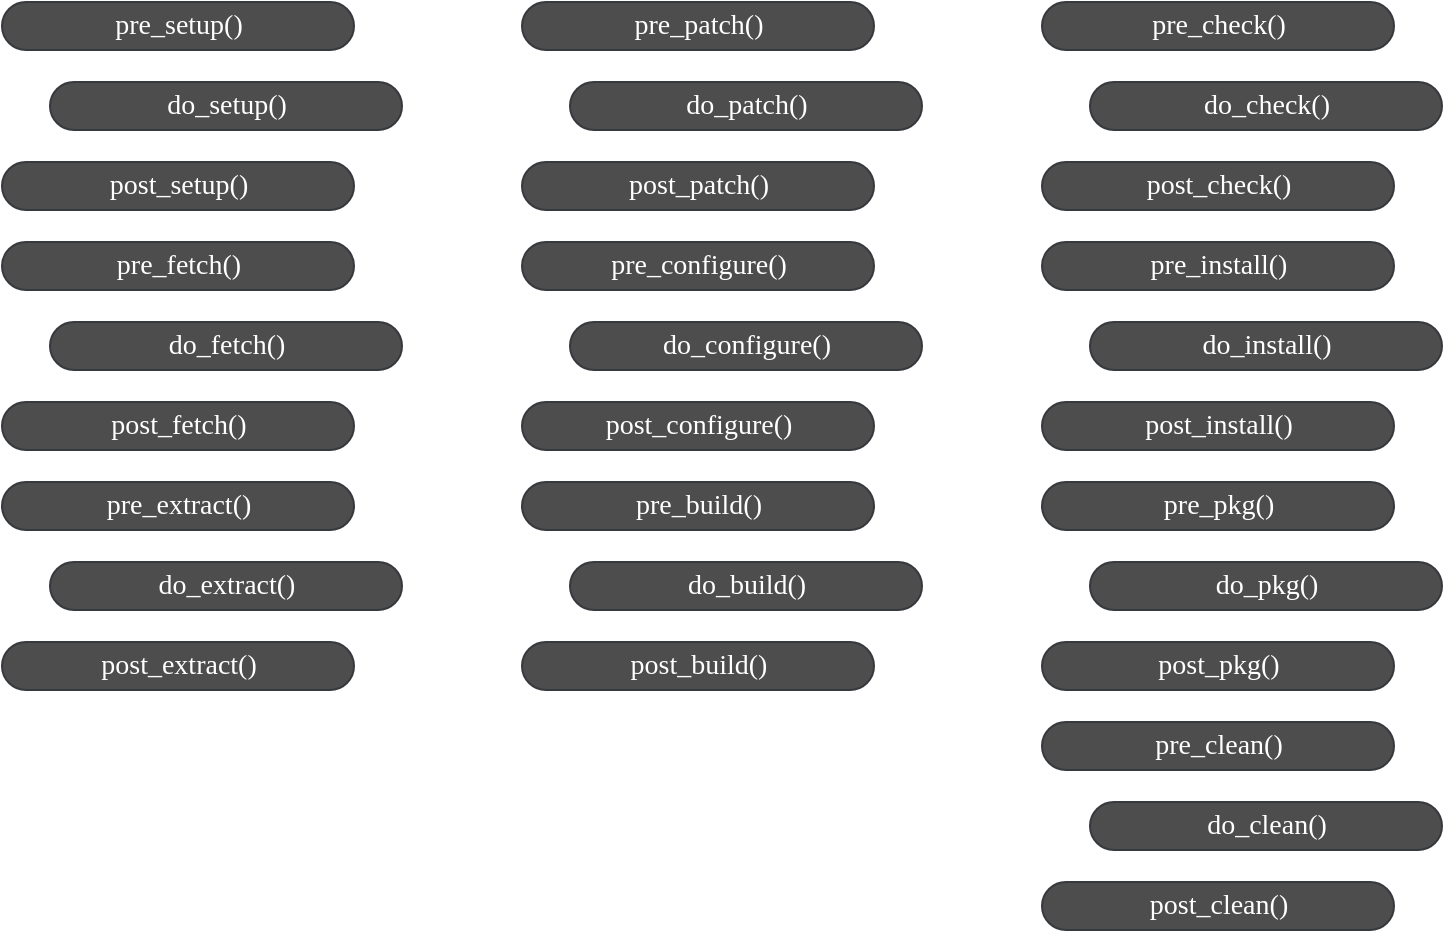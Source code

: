 <mxfile version="23.1.6" type="device" pages="3">
  <diagram name="Base template" id="Qo4YNWtNfcP1KgLee5IS">
    <mxGraphModel dx="880" dy="470" grid="1" gridSize="8" guides="1" tooltips="1" connect="1" arrows="1" fold="1" page="1" pageScale="1" pageWidth="850" pageHeight="1100" math="0" shadow="0">
      <root>
        <mxCell id="0" />
        <mxCell id="1" parent="0" />
        <mxCell id="q9fwZk9Q-eU84z06YH3e-54" value="" style="group" vertex="1" connectable="0" parent="1">
          <mxGeometry x="80" y="128" width="200" height="344" as="geometry" />
        </mxCell>
        <mxCell id="q9fwZk9Q-eU84z06YH3e-45" value="" style="group" vertex="1" connectable="0" parent="q9fwZk9Q-eU84z06YH3e-54">
          <mxGeometry width="200" height="104" as="geometry" />
        </mxCell>
        <mxCell id="q9fwZk9Q-eU84z06YH3e-1" value="pre_setup()" style="rounded=1;arcSize=50;fillColor=#4D4D4D;strokeColor=#36393d;fillStyle=solid;fontFamily=Source Code Pro;labelBackgroundColor=none;labelBorderColor=none;fontColor=#FFFFFF;html=1;fontSize=14;" vertex="1" parent="q9fwZk9Q-eU84z06YH3e-45">
          <mxGeometry width="176" height="24" as="geometry" />
        </mxCell>
        <mxCell id="q9fwZk9Q-eU84z06YH3e-14" value="do_setup()" style="rounded=1;arcSize=50;fillColor=#4D4D4D;strokeColor=#36393d;fillStyle=solid;fontFamily=Source Code Pro;labelBackgroundColor=none;labelBorderColor=none;fontColor=#FFFFFF;html=1;fontSize=14;" vertex="1" parent="q9fwZk9Q-eU84z06YH3e-45">
          <mxGeometry x="24" y="40" width="176" height="24" as="geometry" />
        </mxCell>
        <mxCell id="q9fwZk9Q-eU84z06YH3e-15" value="post_setup()" style="rounded=1;arcSize=50;fillColor=#4D4D4D;strokeColor=#36393d;fillStyle=solid;fontFamily=Source Code Pro;labelBackgroundColor=none;labelBorderColor=none;fontColor=#FFFFFF;html=1;fontSize=14;" vertex="1" parent="q9fwZk9Q-eU84z06YH3e-45">
          <mxGeometry y="80" width="176" height="24" as="geometry" />
        </mxCell>
        <mxCell id="q9fwZk9Q-eU84z06YH3e-46" value="" style="group" vertex="1" connectable="0" parent="q9fwZk9Q-eU84z06YH3e-54">
          <mxGeometry y="120" width="200" height="104" as="geometry" />
        </mxCell>
        <mxCell id="q9fwZk9Q-eU84z06YH3e-47" value="pre_fetch()" style="rounded=1;arcSize=50;fillColor=#4D4D4D;strokeColor=#36393d;fillStyle=solid;fontFamily=Source Code Pro;labelBackgroundColor=none;labelBorderColor=none;fontColor=#FFFFFF;html=1;fontSize=14;" vertex="1" parent="q9fwZk9Q-eU84z06YH3e-46">
          <mxGeometry width="176" height="24" as="geometry" />
        </mxCell>
        <mxCell id="q9fwZk9Q-eU84z06YH3e-48" value="do_fetch()" style="rounded=1;arcSize=50;fillColor=#4D4D4D;strokeColor=#36393d;fillStyle=solid;fontFamily=Source Code Pro;labelBackgroundColor=none;labelBorderColor=none;fontColor=#FFFFFF;html=1;fontSize=14;" vertex="1" parent="q9fwZk9Q-eU84z06YH3e-46">
          <mxGeometry x="24" y="40" width="176" height="24" as="geometry" />
        </mxCell>
        <mxCell id="q9fwZk9Q-eU84z06YH3e-49" value="post_fetch()" style="rounded=1;arcSize=50;fillColor=#4D4D4D;strokeColor=#36393d;fillStyle=solid;fontFamily=Source Code Pro;labelBackgroundColor=none;labelBorderColor=none;fontColor=#FFFFFF;html=1;fontSize=14;" vertex="1" parent="q9fwZk9Q-eU84z06YH3e-46">
          <mxGeometry y="80" width="176" height="24" as="geometry" />
        </mxCell>
        <mxCell id="q9fwZk9Q-eU84z06YH3e-50" value="" style="group" vertex="1" connectable="0" parent="q9fwZk9Q-eU84z06YH3e-54">
          <mxGeometry y="240" width="200" height="104" as="geometry" />
        </mxCell>
        <mxCell id="q9fwZk9Q-eU84z06YH3e-51" value="pre_extract()" style="rounded=1;arcSize=50;fillColor=#4D4D4D;strokeColor=#36393d;fillStyle=solid;fontFamily=Source Code Pro;labelBackgroundColor=none;labelBorderColor=none;fontColor=#FFFFFF;html=1;fontSize=14;" vertex="1" parent="q9fwZk9Q-eU84z06YH3e-50">
          <mxGeometry width="176" height="24" as="geometry" />
        </mxCell>
        <mxCell id="q9fwZk9Q-eU84z06YH3e-52" value="do_extract()" style="rounded=1;arcSize=50;fillColor=#4D4D4D;strokeColor=#36393d;fillStyle=solid;fontFamily=Source Code Pro;labelBackgroundColor=none;labelBorderColor=none;fontColor=#FFFFFF;html=1;fontSize=14;" vertex="1" parent="q9fwZk9Q-eU84z06YH3e-50">
          <mxGeometry x="24" y="40" width="176" height="24" as="geometry" />
        </mxCell>
        <mxCell id="q9fwZk9Q-eU84z06YH3e-53" value="post_extract()" style="rounded=1;arcSize=50;fillColor=#4D4D4D;strokeColor=#36393d;fillStyle=solid;fontFamily=Source Code Pro;labelBackgroundColor=none;labelBorderColor=none;fontColor=#FFFFFF;html=1;fontSize=14;" vertex="1" parent="q9fwZk9Q-eU84z06YH3e-50">
          <mxGeometry y="80" width="176" height="24" as="geometry" />
        </mxCell>
        <mxCell id="q9fwZk9Q-eU84z06YH3e-55" value="" style="group" vertex="1" connectable="0" parent="1">
          <mxGeometry x="340" y="128" width="200" height="344" as="geometry" />
        </mxCell>
        <mxCell id="q9fwZk9Q-eU84z06YH3e-56" value="" style="group" vertex="1" connectable="0" parent="q9fwZk9Q-eU84z06YH3e-55">
          <mxGeometry width="200" height="104" as="geometry" />
        </mxCell>
        <mxCell id="q9fwZk9Q-eU84z06YH3e-57" value="pre_patch()" style="rounded=1;arcSize=50;fillColor=#4D4D4D;strokeColor=#36393d;fillStyle=solid;fontFamily=Source Code Pro;labelBackgroundColor=none;labelBorderColor=none;fontColor=#FFFFFF;html=1;fontSize=14;" vertex="1" parent="q9fwZk9Q-eU84z06YH3e-56">
          <mxGeometry width="176" height="24" as="geometry" />
        </mxCell>
        <mxCell id="q9fwZk9Q-eU84z06YH3e-58" value="do_patch()" style="rounded=1;arcSize=50;fillColor=#4D4D4D;strokeColor=#36393d;fillStyle=solid;fontFamily=Source Code Pro;labelBackgroundColor=none;labelBorderColor=none;fontColor=#FFFFFF;html=1;fontSize=14;" vertex="1" parent="q9fwZk9Q-eU84z06YH3e-56">
          <mxGeometry x="24" y="40" width="176" height="24" as="geometry" />
        </mxCell>
        <mxCell id="q9fwZk9Q-eU84z06YH3e-59" value="post_patch()" style="rounded=1;arcSize=50;fillColor=#4D4D4D;strokeColor=#36393d;fillStyle=solid;fontFamily=Source Code Pro;labelBackgroundColor=none;labelBorderColor=none;fontColor=#FFFFFF;html=1;fontSize=14;" vertex="1" parent="q9fwZk9Q-eU84z06YH3e-56">
          <mxGeometry y="80" width="176" height="24" as="geometry" />
        </mxCell>
        <mxCell id="q9fwZk9Q-eU84z06YH3e-60" value="" style="group" vertex="1" connectable="0" parent="q9fwZk9Q-eU84z06YH3e-55">
          <mxGeometry y="120" width="200" height="104" as="geometry" />
        </mxCell>
        <mxCell id="q9fwZk9Q-eU84z06YH3e-61" value="pre_configure()" style="rounded=1;arcSize=50;fillColor=#4D4D4D;strokeColor=#36393d;fillStyle=solid;fontFamily=Source Code Pro;labelBackgroundColor=none;labelBorderColor=none;fontColor=#FFFFFF;html=1;fontSize=14;" vertex="1" parent="q9fwZk9Q-eU84z06YH3e-60">
          <mxGeometry width="176" height="24" as="geometry" />
        </mxCell>
        <mxCell id="q9fwZk9Q-eU84z06YH3e-62" value="do_configure()" style="rounded=1;arcSize=50;fillColor=#4D4D4D;strokeColor=#36393d;fillStyle=solid;fontFamily=Source Code Pro;labelBackgroundColor=none;labelBorderColor=none;fontColor=#FFFFFF;html=1;fontSize=14;" vertex="1" parent="q9fwZk9Q-eU84z06YH3e-60">
          <mxGeometry x="24" y="40" width="176" height="24" as="geometry" />
        </mxCell>
        <mxCell id="q9fwZk9Q-eU84z06YH3e-63" value="post_configure()" style="rounded=1;arcSize=50;fillColor=#4D4D4D;strokeColor=#36393d;fillStyle=solid;fontFamily=Source Code Pro;labelBackgroundColor=none;labelBorderColor=none;fontColor=#FFFFFF;html=1;fontSize=14;" vertex="1" parent="q9fwZk9Q-eU84z06YH3e-60">
          <mxGeometry y="80" width="176" height="24" as="geometry" />
        </mxCell>
        <mxCell id="q9fwZk9Q-eU84z06YH3e-64" value="" style="group" vertex="1" connectable="0" parent="q9fwZk9Q-eU84z06YH3e-55">
          <mxGeometry y="240" width="200" height="104" as="geometry" />
        </mxCell>
        <mxCell id="q9fwZk9Q-eU84z06YH3e-65" value="pre_build()" style="rounded=1;arcSize=50;fillColor=#4D4D4D;strokeColor=#36393d;fillStyle=solid;fontFamily=Source Code Pro;labelBackgroundColor=none;labelBorderColor=none;fontColor=#FFFFFF;html=1;fontSize=14;" vertex="1" parent="q9fwZk9Q-eU84z06YH3e-64">
          <mxGeometry width="176" height="24" as="geometry" />
        </mxCell>
        <mxCell id="q9fwZk9Q-eU84z06YH3e-66" value="do_build()" style="rounded=1;arcSize=50;fillColor=#4D4D4D;strokeColor=#36393d;fillStyle=solid;fontFamily=Source Code Pro;labelBackgroundColor=none;labelBorderColor=none;fontColor=#FFFFFF;html=1;fontSize=14;" vertex="1" parent="q9fwZk9Q-eU84z06YH3e-64">
          <mxGeometry x="24" y="40" width="176" height="24" as="geometry" />
        </mxCell>
        <mxCell id="q9fwZk9Q-eU84z06YH3e-67" value="post_build()" style="rounded=1;arcSize=50;fillColor=#4D4D4D;strokeColor=#36393d;fillStyle=solid;fontFamily=Source Code Pro;labelBackgroundColor=none;labelBorderColor=none;fontColor=#FFFFFF;html=1;fontSize=14;" vertex="1" parent="q9fwZk9Q-eU84z06YH3e-64">
          <mxGeometry y="80" width="176" height="24" as="geometry" />
        </mxCell>
        <mxCell id="q9fwZk9Q-eU84z06YH3e-85" value="" style="group;glass=0;shadow=0;rounded=0;" vertex="1" connectable="0" parent="1">
          <mxGeometry x="600" y="128" width="200" height="464" as="geometry" />
        </mxCell>
        <mxCell id="q9fwZk9Q-eU84z06YH3e-81" value="" style="group" vertex="1" connectable="0" parent="q9fwZk9Q-eU84z06YH3e-85">
          <mxGeometry y="360" width="200" height="104" as="geometry" />
        </mxCell>
        <mxCell id="q9fwZk9Q-eU84z06YH3e-82" value="pre_clean()" style="rounded=1;arcSize=50;fillColor=#4D4D4D;strokeColor=#36393d;fillStyle=solid;fontFamily=Source Code Pro;labelBackgroundColor=none;labelBorderColor=none;fontColor=#FFFFFF;html=1;fontSize=14;" vertex="1" parent="q9fwZk9Q-eU84z06YH3e-81">
          <mxGeometry width="176" height="24" as="geometry" />
        </mxCell>
        <mxCell id="q9fwZk9Q-eU84z06YH3e-83" value="do_clean()" style="rounded=1;arcSize=50;fillColor=#4D4D4D;strokeColor=#36393d;fillStyle=solid;fontFamily=Source Code Pro;labelBackgroundColor=none;labelBorderColor=none;fontColor=#FFFFFF;html=1;fontSize=14;" vertex="1" parent="q9fwZk9Q-eU84z06YH3e-81">
          <mxGeometry x="24" y="40" width="176" height="24" as="geometry" />
        </mxCell>
        <mxCell id="q9fwZk9Q-eU84z06YH3e-84" value="post_clean()" style="rounded=1;arcSize=50;fillColor=#4D4D4D;strokeColor=#36393d;fillStyle=solid;fontFamily=Source Code Pro;labelBackgroundColor=none;labelBorderColor=none;fontColor=#FFFFFF;html=1;fontSize=14;" vertex="1" parent="q9fwZk9Q-eU84z06YH3e-81">
          <mxGeometry y="80" width="176" height="24" as="geometry" />
        </mxCell>
        <mxCell id="q9fwZk9Q-eU84z06YH3e-69" value="" style="group" vertex="1" connectable="0" parent="q9fwZk9Q-eU84z06YH3e-85">
          <mxGeometry width="200" height="104" as="geometry" />
        </mxCell>
        <mxCell id="q9fwZk9Q-eU84z06YH3e-70" value="pre_check()" style="rounded=1;arcSize=50;fillColor=#4D4D4D;strokeColor=#36393d;fillStyle=solid;fontFamily=Source Code Pro;labelBackgroundColor=none;labelBorderColor=none;fontColor=#FFFFFF;html=1;fontSize=14;glass=0;shadow=0;" vertex="1" parent="q9fwZk9Q-eU84z06YH3e-69">
          <mxGeometry width="176" height="24" as="geometry" />
        </mxCell>
        <mxCell id="q9fwZk9Q-eU84z06YH3e-71" value="do_check()" style="rounded=1;arcSize=50;fillColor=#4D4D4D;strokeColor=#36393d;fillStyle=solid;fontFamily=Source Code Pro;labelBackgroundColor=none;labelBorderColor=none;fontColor=#FFFFFF;html=1;fontSize=14;" vertex="1" parent="q9fwZk9Q-eU84z06YH3e-69">
          <mxGeometry x="24" y="40" width="176" height="24" as="geometry" />
        </mxCell>
        <mxCell id="q9fwZk9Q-eU84z06YH3e-72" value="post_check()" style="rounded=1;arcSize=50;fillColor=#4D4D4D;strokeColor=#36393d;fillStyle=solid;fontFamily=Source Code Pro;labelBackgroundColor=none;labelBorderColor=none;fontColor=#FFFFFF;html=1;fontSize=14;" vertex="1" parent="q9fwZk9Q-eU84z06YH3e-69">
          <mxGeometry y="80" width="176" height="24" as="geometry" />
        </mxCell>
        <mxCell id="q9fwZk9Q-eU84z06YH3e-73" value="" style="group" vertex="1" connectable="0" parent="q9fwZk9Q-eU84z06YH3e-85">
          <mxGeometry y="120" width="200" height="104" as="geometry" />
        </mxCell>
        <mxCell id="q9fwZk9Q-eU84z06YH3e-74" value="pre_install()" style="rounded=1;arcSize=50;fillColor=#4D4D4D;strokeColor=#36393d;fillStyle=solid;fontFamily=Source Code Pro;labelBackgroundColor=none;labelBorderColor=none;fontColor=#FFFFFF;html=1;fontSize=14;" vertex="1" parent="q9fwZk9Q-eU84z06YH3e-73">
          <mxGeometry width="176" height="24" as="geometry" />
        </mxCell>
        <mxCell id="q9fwZk9Q-eU84z06YH3e-75" value="do_install()" style="rounded=1;arcSize=50;fillColor=#4D4D4D;strokeColor=#36393d;fillStyle=solid;fontFamily=Source Code Pro;labelBackgroundColor=none;labelBorderColor=none;fontColor=#FFFFFF;html=1;fontSize=14;" vertex="1" parent="q9fwZk9Q-eU84z06YH3e-73">
          <mxGeometry x="24" y="40" width="176" height="24" as="geometry" />
        </mxCell>
        <mxCell id="q9fwZk9Q-eU84z06YH3e-76" value="post_install()" style="rounded=1;arcSize=50;fillColor=#4D4D4D;strokeColor=#36393d;fillStyle=solid;fontFamily=Source Code Pro;labelBackgroundColor=none;labelBorderColor=none;fontColor=#FFFFFF;html=1;fontSize=14;" vertex="1" parent="q9fwZk9Q-eU84z06YH3e-73">
          <mxGeometry y="80" width="176" height="24" as="geometry" />
        </mxCell>
        <mxCell id="q9fwZk9Q-eU84z06YH3e-77" value="" style="group" vertex="1" connectable="0" parent="q9fwZk9Q-eU84z06YH3e-85">
          <mxGeometry y="240" width="200" height="104" as="geometry" />
        </mxCell>
        <mxCell id="q9fwZk9Q-eU84z06YH3e-78" value="pre_pkg()" style="rounded=1;arcSize=50;fillColor=#4D4D4D;strokeColor=#36393d;fillStyle=solid;fontFamily=Source Code Pro;labelBackgroundColor=none;labelBorderColor=none;fontColor=#FFFFFF;html=1;fontSize=14;" vertex="1" parent="q9fwZk9Q-eU84z06YH3e-77">
          <mxGeometry width="176" height="24" as="geometry" />
        </mxCell>
        <mxCell id="q9fwZk9Q-eU84z06YH3e-79" value="do_pkg()" style="rounded=1;arcSize=50;fillColor=#4D4D4D;strokeColor=#36393d;fillStyle=solid;fontFamily=Source Code Pro;labelBackgroundColor=none;labelBorderColor=none;fontColor=#FFFFFF;html=1;fontSize=14;" vertex="1" parent="q9fwZk9Q-eU84z06YH3e-77">
          <mxGeometry x="24" y="40" width="176" height="24" as="geometry" />
        </mxCell>
        <mxCell id="q9fwZk9Q-eU84z06YH3e-80" value="post_pkg()" style="rounded=1;arcSize=50;fillColor=#4D4D4D;strokeColor=#36393d;fillStyle=solid;fontFamily=Source Code Pro;labelBackgroundColor=none;labelBorderColor=none;fontColor=#FFFFFF;html=1;fontSize=14;" vertex="1" parent="q9fwZk9Q-eU84z06YH3e-77">
          <mxGeometry y="80" width="176" height="24" as="geometry" />
        </mxCell>
      </root>
    </mxGraphModel>
  </diagram>
  <diagram name="Basic build phase outline" id="vFmS1i8YDWox_1J-Vibq">
    <mxGraphModel dx="880" dy="470" grid="1" gridSize="8" guides="1" tooltips="1" connect="1" arrows="1" fold="1" page="1" pageScale="1" pageWidth="850" pageHeight="1100" math="0" shadow="0">
      <root>
        <mxCell id="kFpQw-A_qMYXMrE2HkUb-0" />
        <mxCell id="kFpQw-A_qMYXMrE2HkUb-1" parent="kFpQw-A_qMYXMrE2HkUb-0" />
        <mxCell id="SD6Gusq6D9mHT7IAJ8YI-0" style="edgeStyle=orthogonalEdgeStyle;rounded=0;orthogonalLoop=1;jettySize=auto;html=1;strokeColor=#36393D;strokeWidth=2;endSize=4;" edge="1" parent="kFpQw-A_qMYXMrE2HkUb-1" source="kFpQw-A_qMYXMrE2HkUb-5" target="kFpQw-A_qMYXMrE2HkUb-9">
          <mxGeometry relative="1" as="geometry" />
        </mxCell>
        <mxCell id="kFpQw-A_qMYXMrE2HkUb-5" value="setup" style="rounded=1;arcSize=50;fillColor=#4D4D4D;strokeColor=#36393d;fillStyle=solid;fontFamily=Source Code Pro;labelBackgroundColor=none;labelBorderColor=none;fontColor=#FFFFFF;html=1;fontSize=14;container=0;fontStyle=2" vertex="1" parent="kFpQw-A_qMYXMrE2HkUb-1">
          <mxGeometry x="104" y="168" width="176" height="24" as="geometry" />
        </mxCell>
        <mxCell id="SD6Gusq6D9mHT7IAJ8YI-1" style="edgeStyle=orthogonalEdgeStyle;rounded=0;orthogonalLoop=1;jettySize=auto;html=1;exitX=0.5;exitY=1;exitDx=0;exitDy=0;entryX=0.5;entryY=0;entryDx=0;entryDy=0;strokeColor=#36393D;align=center;verticalAlign=middle;fontFamily=Helvetica;fontSize=11;fontColor=default;labelBackgroundColor=default;endArrow=classic;strokeWidth=2;endSize=4;" edge="1" parent="kFpQw-A_qMYXMrE2HkUb-1" source="kFpQw-A_qMYXMrE2HkUb-9" target="kFpQw-A_qMYXMrE2HkUb-13">
          <mxGeometry relative="1" as="geometry" />
        </mxCell>
        <mxCell id="kFpQw-A_qMYXMrE2HkUb-9" value="fetch" style="rounded=1;arcSize=50;fillColor=#4D4D4D;strokeColor=#36393d;fillStyle=solid;fontFamily=Source Code Pro;labelBackgroundColor=none;labelBorderColor=none;fontColor=#FFFFFF;html=1;fontSize=14;container=0;" vertex="1" parent="kFpQw-A_qMYXMrE2HkUb-1">
          <mxGeometry x="104" y="288" width="176" height="24" as="geometry" />
        </mxCell>
        <mxCell id="SD6Gusq6D9mHT7IAJ8YI-7" style="edgeStyle=orthogonalEdgeStyle;rounded=1;orthogonalLoop=1;jettySize=auto;html=1;exitX=0.5;exitY=1;exitDx=0;exitDy=0;entryX=0.5;entryY=0;entryDx=0;entryDy=0;strokeColor=#36393D;align=center;verticalAlign=middle;fontFamily=Helvetica;fontSize=11;fontColor=default;labelBackgroundColor=default;endArrow=classic;curved=0;strokeWidth=2;endSize=4;" edge="1" parent="kFpQw-A_qMYXMrE2HkUb-1" source="kFpQw-A_qMYXMrE2HkUb-13" target="kFpQw-A_qMYXMrE2HkUb-18">
          <mxGeometry relative="1" as="geometry">
            <Array as="points">
              <mxPoint x="192" y="448" />
              <mxPoint x="322" y="448" />
              <mxPoint x="322" y="152" />
              <mxPoint x="452" y="152" />
            </Array>
          </mxGeometry>
        </mxCell>
        <mxCell id="kFpQw-A_qMYXMrE2HkUb-13" value="extract" style="rounded=1;arcSize=50;fillColor=#4D4D4D;strokeColor=#36393d;fillStyle=solid;fontFamily=Source Code Pro;labelBackgroundColor=none;labelBorderColor=none;fontColor=#FFFFFF;html=1;fontSize=14;container=0;" vertex="1" parent="kFpQw-A_qMYXMrE2HkUb-1">
          <mxGeometry x="104" y="408" width="176" height="24" as="geometry" />
        </mxCell>
        <mxCell id="SD6Gusq6D9mHT7IAJ8YI-2" style="edgeStyle=orthogonalEdgeStyle;rounded=0;orthogonalLoop=1;jettySize=auto;html=1;exitX=0.5;exitY=1;exitDx=0;exitDy=0;entryX=0.5;entryY=0;entryDx=0;entryDy=0;strokeColor=#36393D;align=center;verticalAlign=middle;fontFamily=Helvetica;fontSize=11;fontColor=default;labelBackgroundColor=default;endArrow=classic;strokeWidth=2;endSize=4;" edge="1" parent="kFpQw-A_qMYXMrE2HkUb-1" source="kFpQw-A_qMYXMrE2HkUb-18" target="kFpQw-A_qMYXMrE2HkUb-22">
          <mxGeometry relative="1" as="geometry" />
        </mxCell>
        <mxCell id="kFpQw-A_qMYXMrE2HkUb-18" value="patch" style="rounded=1;arcSize=50;fillColor=#4D4D4D;strokeColor=#36393d;fillStyle=solid;fontFamily=Source Code Pro;labelBackgroundColor=none;labelBorderColor=none;fontColor=#FFFFFF;html=1;fontSize=14;container=0;fontStyle=2" vertex="1" parent="kFpQw-A_qMYXMrE2HkUb-1">
          <mxGeometry x="364" y="168" width="176" height="24" as="geometry" />
        </mxCell>
        <mxCell id="SD6Gusq6D9mHT7IAJ8YI-3" style="edgeStyle=orthogonalEdgeStyle;rounded=0;orthogonalLoop=1;jettySize=auto;html=1;exitX=0.5;exitY=1;exitDx=0;exitDy=0;strokeColor=#36393D;align=center;verticalAlign=middle;fontFamily=Helvetica;fontSize=11;fontColor=default;labelBackgroundColor=default;endArrow=classic;strokeWidth=2;endSize=4;" edge="1" parent="kFpQw-A_qMYXMrE2HkUb-1" source="kFpQw-A_qMYXMrE2HkUb-22" target="kFpQw-A_qMYXMrE2HkUb-26">
          <mxGeometry relative="1" as="geometry" />
        </mxCell>
        <mxCell id="kFpQw-A_qMYXMrE2HkUb-22" value="configure" style="rounded=1;arcSize=50;fillColor=#4D4D4D;strokeColor=#36393d;fillStyle=solid;fontFamily=Source Code Pro;labelBackgroundColor=none;labelBorderColor=none;fontColor=#FFFFFF;html=1;fontSize=14;container=0;" vertex="1" parent="kFpQw-A_qMYXMrE2HkUb-1">
          <mxGeometry x="364" y="288" width="176" height="24" as="geometry" />
        </mxCell>
        <mxCell id="SD6Gusq6D9mHT7IAJ8YI-8" style="edgeStyle=orthogonalEdgeStyle;rounded=1;orthogonalLoop=1;jettySize=auto;html=1;exitX=0.5;exitY=1;exitDx=0;exitDy=0;entryX=0.5;entryY=0;entryDx=0;entryDy=0;strokeColor=#36393D;align=center;verticalAlign=middle;fontFamily=Helvetica;fontSize=11;fontColor=default;labelBackgroundColor=default;endArrow=classic;curved=0;strokeWidth=2;endSize=4;" edge="1" parent="kFpQw-A_qMYXMrE2HkUb-1" source="kFpQw-A_qMYXMrE2HkUb-26" target="kFpQw-A_qMYXMrE2HkUb-35">
          <mxGeometry relative="1" as="geometry">
            <Array as="points">
              <mxPoint x="452" y="448" />
              <mxPoint x="582" y="448" />
              <mxPoint x="582" y="152" />
              <mxPoint x="712" y="152" />
            </Array>
          </mxGeometry>
        </mxCell>
        <mxCell id="kFpQw-A_qMYXMrE2HkUb-26" value="build" style="rounded=1;arcSize=50;fillColor=#4D4D4D;strokeColor=#36393d;fillStyle=solid;fontFamily=Source Code Pro;labelBackgroundColor=none;labelBorderColor=none;fontColor=#FFFFFF;html=1;fontSize=14;container=0;" vertex="1" parent="kFpQw-A_qMYXMrE2HkUb-1">
          <mxGeometry x="364" y="408" width="176" height="24" as="geometry" />
        </mxCell>
        <mxCell id="kFpQw-A_qMYXMrE2HkUb-31" value="clean" style="rounded=1;arcSize=50;fillColor=#4D4D4D;strokeColor=#36393d;fillStyle=solid;fontFamily=Source Code Pro;labelBackgroundColor=none;labelBorderColor=none;fontColor=#FFFFFF;html=1;fontSize=14;container=0;fontStyle=2" vertex="1" parent="kFpQw-A_qMYXMrE2HkUb-1">
          <mxGeometry x="624" y="528" width="176" height="24" as="geometry" />
        </mxCell>
        <mxCell id="SD6Gusq6D9mHT7IAJ8YI-4" style="edgeStyle=orthogonalEdgeStyle;rounded=0;orthogonalLoop=1;jettySize=auto;html=1;exitX=0.5;exitY=1;exitDx=0;exitDy=0;entryX=0.5;entryY=0;entryDx=0;entryDy=0;strokeColor=#36393D;align=center;verticalAlign=middle;fontFamily=Helvetica;fontSize=11;fontColor=default;labelBackgroundColor=default;endArrow=classic;strokeWidth=2;endSize=4;" edge="1" parent="kFpQw-A_qMYXMrE2HkUb-1" source="kFpQw-A_qMYXMrE2HkUb-35" target="kFpQw-A_qMYXMrE2HkUb-39">
          <mxGeometry relative="1" as="geometry" />
        </mxCell>
        <mxCell id="kFpQw-A_qMYXMrE2HkUb-35" value="check" style="rounded=1;arcSize=50;fillColor=#4D4D4D;strokeColor=#36393d;fillStyle=solid;fontFamily=Source Code Pro;labelBackgroundColor=none;labelBorderColor=none;fontColor=#FFFFFF;html=1;fontSize=14;container=0;" vertex="1" parent="kFpQw-A_qMYXMrE2HkUb-1">
          <mxGeometry x="624" y="168" width="176" height="24" as="geometry" />
        </mxCell>
        <mxCell id="SD6Gusq6D9mHT7IAJ8YI-5" style="edgeStyle=orthogonalEdgeStyle;rounded=0;orthogonalLoop=1;jettySize=auto;html=1;exitX=0.5;exitY=1;exitDx=0;exitDy=0;entryX=0.5;entryY=0;entryDx=0;entryDy=0;strokeColor=#36393D;align=center;verticalAlign=middle;fontFamily=Helvetica;fontSize=11;fontColor=default;labelBackgroundColor=default;endArrow=classic;strokeWidth=2;endSize=4;" edge="1" parent="kFpQw-A_qMYXMrE2HkUb-1" source="kFpQw-A_qMYXMrE2HkUb-39" target="kFpQw-A_qMYXMrE2HkUb-43">
          <mxGeometry relative="1" as="geometry" />
        </mxCell>
        <mxCell id="kFpQw-A_qMYXMrE2HkUb-39" value="install" style="rounded=1;arcSize=50;fillColor=#4D4D4D;strokeColor=#36393d;fillStyle=solid;fontFamily=Source Code Pro;labelBackgroundColor=none;labelBorderColor=none;fontColor=#FFFFFF;html=1;fontSize=14;container=0;" vertex="1" parent="kFpQw-A_qMYXMrE2HkUb-1">
          <mxGeometry x="624" y="288" width="176" height="24" as="geometry" />
        </mxCell>
        <mxCell id="SD6Gusq6D9mHT7IAJ8YI-6" style="edgeStyle=orthogonalEdgeStyle;rounded=0;orthogonalLoop=1;jettySize=auto;html=1;exitX=0.5;exitY=1;exitDx=0;exitDy=0;strokeColor=#36393D;align=center;verticalAlign=middle;fontFamily=Helvetica;fontSize=11;fontColor=default;labelBackgroundColor=default;endArrow=classic;strokeWidth=2;endSize=4;" edge="1" parent="kFpQw-A_qMYXMrE2HkUb-1" source="kFpQw-A_qMYXMrE2HkUb-43" target="kFpQw-A_qMYXMrE2HkUb-31">
          <mxGeometry relative="1" as="geometry" />
        </mxCell>
        <mxCell id="kFpQw-A_qMYXMrE2HkUb-43" value="pkg" style="rounded=1;arcSize=50;fillColor=#4D4D4D;strokeColor=#36393d;fillStyle=solid;fontFamily=Source Code Pro;labelBackgroundColor=none;labelBorderColor=none;fontColor=#FFFFFF;html=1;fontSize=14;container=0;fontStyle=2" vertex="1" parent="kFpQw-A_qMYXMrE2HkUb-1">
          <mxGeometry x="624" y="408" width="176" height="24" as="geometry" />
        </mxCell>
      </root>
    </mxGraphModel>
  </diagram>
  <diagram name="All overridable phases" id="Nx4L7FGJ313VAOD5lOeC">
    <mxGraphModel dx="1120" dy="470" grid="1" gridSize="8" guides="1" tooltips="1" connect="1" arrows="1" fold="1" page="1" pageScale="1" pageWidth="850" pageHeight="1100" math="0" shadow="0">
      <root>
        <mxCell id="J-DJAKfkipe2veX9CSEc-0" />
        <mxCell id="J-DJAKfkipe2veX9CSEc-1" parent="J-DJAKfkipe2veX9CSEc-0" />
        <mxCell id="52vn3jHzFmYFyWnHdmzb-8" style="edgeStyle=orthogonalEdgeStyle;rounded=1;jumpSize=6;orthogonalLoop=1;jettySize=auto;html=1;exitX=0.5;exitY=1;exitDx=0;exitDy=0;entryX=0.5;entryY=0;entryDx=0;entryDy=0;strokeColor=#36393D;strokeWidth=2;align=center;verticalAlign=middle;fontFamily=Helvetica;fontSize=11;fontColor=default;labelBackgroundColor=default;endArrow=classic;endSize=4;curved=0;" edge="1" parent="J-DJAKfkipe2veX9CSEc-1" source="J-DJAKfkipe2veX9CSEc-27" target="J-DJAKfkipe2veX9CSEc-34">
          <mxGeometry relative="1" as="geometry">
            <Array as="points">
              <mxPoint x="428" y="488" />
              <mxPoint x="558" y="488" />
              <mxPoint x="558" y="112" />
              <mxPoint x="688" y="112" />
            </Array>
          </mxGeometry>
        </mxCell>
        <mxCell id="zr5FfvxFWCFZOBII-Wph-3" style="edgeStyle=orthogonalEdgeStyle;rounded=1;jumpSize=6;orthogonalLoop=1;jettySize=auto;html=1;exitX=0.5;exitY=1;exitDx=0;exitDy=0;entryX=0.5;entryY=0;entryDx=0;entryDy=0;strokeColor=#36393D;strokeWidth=2;align=center;verticalAlign=middle;fontFamily=Helvetica;fontSize=11;fontColor=default;labelBackgroundColor=default;endArrow=classic;endSize=4;" edge="1" parent="J-DJAKfkipe2veX9CSEc-1" source="J-DJAKfkipe2veX9CSEc-14" target="J-DJAKfkipe2veX9CSEc-17">
          <mxGeometry relative="1" as="geometry">
            <Array as="points">
              <mxPoint x="168" y="488" />
              <mxPoint x="298" y="488" />
              <mxPoint x="298" y="112" />
              <mxPoint x="428" y="112" />
            </Array>
          </mxGeometry>
        </mxCell>
        <mxCell id="SdFhppqQnM_idIOyzOvG-0" value="" style="group;" vertex="1" connectable="0" parent="J-DJAKfkipe2veX9CSEc-1">
          <mxGeometry x="80" y="248" width="200" height="224" as="geometry" />
        </mxCell>
        <mxCell id="J-DJAKfkipe2veX9CSEc-8" value="pre_fetch()" style="rounded=1;arcSize=50;fillColor=#4D4D4D;strokeColor=#36393d;fillStyle=solid;fontFamily=Source Code Pro;labelBackgroundColor=none;labelBorderColor=none;fontColor=#FFFFFF;html=1;fontSize=14;container=0;" vertex="1" parent="SdFhppqQnM_idIOyzOvG-0">
          <mxGeometry width="176" height="24" as="geometry" />
        </mxCell>
        <mxCell id="J-DJAKfkipe2veX9CSEc-9" value="do_fetch()" style="rounded=1;arcSize=50;fillColor=#4D4D4D;strokeColor=#36393d;fillStyle=solid;fontFamily=Source Code Pro;labelBackgroundColor=none;labelBorderColor=none;fontColor=#FFFFFF;html=1;fontSize=14;container=0;" vertex="1" parent="SdFhppqQnM_idIOyzOvG-0">
          <mxGeometry x="24" y="40" width="176" height="24" as="geometry" />
        </mxCell>
        <mxCell id="Gq9OwwQfZJhTHJtuafed-0" style="rounded=0;orthogonalLoop=1;jettySize=auto;html=1;exitX=0.5;exitY=1;exitDx=0;exitDy=0;entryX=0.5;entryY=0;entryDx=0;entryDy=0;strokeColor=#36393D;align=center;verticalAlign=middle;fontFamily=Helvetica;fontSize=11;fontColor=default;labelBackgroundColor=default;endArrow=classic;strokeWidth=2;endSize=4;" edge="1" parent="SdFhppqQnM_idIOyzOvG-0" source="J-DJAKfkipe2veX9CSEc-8" target="J-DJAKfkipe2veX9CSEc-9">
          <mxGeometry relative="1" as="geometry" />
        </mxCell>
        <mxCell id="J-DJAKfkipe2veX9CSEc-10" value="post_fetch()" style="rounded=1;arcSize=50;fillColor=#4D4D4D;strokeColor=#36393d;fillStyle=solid;fontFamily=Source Code Pro;labelBackgroundColor=none;labelBorderColor=none;fontColor=#FFFFFF;html=1;fontSize=14;container=0;" vertex="1" parent="SdFhppqQnM_idIOyzOvG-0">
          <mxGeometry y="80" width="176" height="24" as="geometry" />
        </mxCell>
        <mxCell id="Gq9OwwQfZJhTHJtuafed-1" style="edgeStyle=none;rounded=0;orthogonalLoop=1;jettySize=auto;html=1;exitX=0.5;exitY=1;exitDx=0;exitDy=0;entryX=0.5;entryY=0;entryDx=0;entryDy=0;strokeColor=#36393D;align=center;verticalAlign=middle;fontFamily=Helvetica;fontSize=11;fontColor=default;labelBackgroundColor=default;endArrow=classic;strokeWidth=2;jumpSize=6;endSize=4;" edge="1" parent="SdFhppqQnM_idIOyzOvG-0" source="J-DJAKfkipe2veX9CSEc-9" target="J-DJAKfkipe2veX9CSEc-10">
          <mxGeometry relative="1" as="geometry" />
        </mxCell>
        <mxCell id="J-DJAKfkipe2veX9CSEc-12" value="pre_extract()" style="rounded=1;arcSize=50;fillColor=#4D4D4D;strokeColor=#36393d;fillStyle=solid;fontFamily=Source Code Pro;labelBackgroundColor=none;labelBorderColor=none;fontColor=#FFFFFF;html=1;fontSize=14;container=0;" vertex="1" parent="SdFhppqQnM_idIOyzOvG-0">
          <mxGeometry y="120" width="176" height="24" as="geometry" />
        </mxCell>
        <mxCell id="zr5FfvxFWCFZOBII-Wph-0" style="edgeStyle=none;rounded=0;jumpSize=6;orthogonalLoop=1;jettySize=auto;html=1;exitX=0.5;exitY=1;exitDx=0;exitDy=0;entryX=0.5;entryY=0;entryDx=0;entryDy=0;strokeColor=#36393D;strokeWidth=2;align=center;verticalAlign=middle;fontFamily=Helvetica;fontSize=11;fontColor=default;labelBackgroundColor=default;endArrow=classic;endSize=4;" edge="1" parent="SdFhppqQnM_idIOyzOvG-0" source="J-DJAKfkipe2veX9CSEc-10" target="J-DJAKfkipe2veX9CSEc-12">
          <mxGeometry relative="1" as="geometry" />
        </mxCell>
        <mxCell id="J-DJAKfkipe2veX9CSEc-13" value="do_extract()" style="rounded=1;arcSize=50;fillColor=#4D4D4D;strokeColor=#36393d;fillStyle=solid;fontFamily=Source Code Pro;labelBackgroundColor=none;labelBorderColor=none;fontColor=#FFFFFF;html=1;fontSize=14;container=0;" vertex="1" parent="SdFhppqQnM_idIOyzOvG-0">
          <mxGeometry x="24" y="160" width="176" height="24" as="geometry" />
        </mxCell>
        <mxCell id="zr5FfvxFWCFZOBII-Wph-1" style="edgeStyle=none;rounded=0;jumpSize=6;orthogonalLoop=1;jettySize=auto;html=1;exitX=0.5;exitY=1;exitDx=0;exitDy=0;strokeColor=#36393D;strokeWidth=2;align=center;verticalAlign=middle;fontFamily=Helvetica;fontSize=11;fontColor=default;labelBackgroundColor=default;endArrow=classic;endSize=4;entryX=0.5;entryY=0;entryDx=0;entryDy=0;" edge="1" parent="SdFhppqQnM_idIOyzOvG-0" source="J-DJAKfkipe2veX9CSEc-12" target="J-DJAKfkipe2veX9CSEc-13">
          <mxGeometry relative="1" as="geometry" />
        </mxCell>
        <mxCell id="J-DJAKfkipe2veX9CSEc-14" value="post_extract()" style="rounded=1;arcSize=50;fillColor=#4D4D4D;strokeColor=#36393d;fillStyle=solid;fontFamily=Source Code Pro;labelBackgroundColor=none;labelBorderColor=none;fontColor=#FFFFFF;html=1;fontSize=14;container=0;" vertex="1" parent="SdFhppqQnM_idIOyzOvG-0">
          <mxGeometry y="200" width="176" height="24" as="geometry" />
        </mxCell>
        <mxCell id="zr5FfvxFWCFZOBII-Wph-2" style="edgeStyle=none;rounded=0;jumpSize=6;orthogonalLoop=1;jettySize=auto;html=1;exitX=0.5;exitY=1;exitDx=0;exitDy=0;entryX=0.5;entryY=0;entryDx=0;entryDy=0;strokeColor=#36393D;strokeWidth=2;align=center;verticalAlign=middle;fontFamily=Helvetica;fontSize=11;fontColor=default;labelBackgroundColor=default;endArrow=classic;endSize=4;" edge="1" parent="SdFhppqQnM_idIOyzOvG-0" source="J-DJAKfkipe2veX9CSEc-13" target="J-DJAKfkipe2veX9CSEc-14">
          <mxGeometry relative="1" as="geometry" />
        </mxCell>
        <mxCell id="SdFhppqQnM_idIOyzOvG-1" value="" style="group;" vertex="1" connectable="0" parent="J-DJAKfkipe2veX9CSEc-1">
          <mxGeometry x="340" y="128" width="200" height="344" as="geometry" />
        </mxCell>
        <mxCell id="J-DJAKfkipe2veX9CSEc-17" value="pre_patch()" style="rounded=1;arcSize=50;fillColor=#4D4D4D;strokeColor=#36393d;fillStyle=solid;fontFamily=Source Code Pro;labelBackgroundColor=none;labelBorderColor=none;fontColor=#FFFFFF;html=1;fontSize=14;container=0;" vertex="1" parent="SdFhppqQnM_idIOyzOvG-1">
          <mxGeometry width="176" height="24" as="geometry" />
        </mxCell>
        <mxCell id="J-DJAKfkipe2veX9CSEc-18" value="do_patch()" style="rounded=1;arcSize=50;fillColor=#4D4D4D;strokeColor=#36393d;fillStyle=solid;fontFamily=Source Code Pro;labelBackgroundColor=none;labelBorderColor=none;fontColor=#FFFFFF;html=1;fontSize=14;container=0;" vertex="1" parent="SdFhppqQnM_idIOyzOvG-1">
          <mxGeometry x="24" y="40" width="176" height="24" as="geometry" />
        </mxCell>
        <mxCell id="J-DJAKfkipe2veX9CSEc-19" value="post_patch()" style="rounded=1;arcSize=50;fillColor=#4D4D4D;strokeColor=#36393d;fillStyle=solid;fontFamily=Source Code Pro;labelBackgroundColor=none;labelBorderColor=none;fontColor=#FFFFFF;html=1;fontSize=14;container=0;" vertex="1" parent="SdFhppqQnM_idIOyzOvG-1">
          <mxGeometry y="80" width="176" height="24" as="geometry" />
        </mxCell>
        <mxCell id="52vn3jHzFmYFyWnHdmzb-1" style="edgeStyle=none;rounded=0;jumpSize=6;orthogonalLoop=1;jettySize=auto;html=1;exitX=0.5;exitY=1;exitDx=0;exitDy=0;entryX=0.5;entryY=0;entryDx=0;entryDy=0;strokeColor=#36393D;strokeWidth=2;align=center;verticalAlign=middle;fontFamily=Helvetica;fontSize=11;fontColor=default;labelBackgroundColor=default;endArrow=classic;endSize=4;" edge="1" parent="SdFhppqQnM_idIOyzOvG-1" source="J-DJAKfkipe2veX9CSEc-18" target="J-DJAKfkipe2veX9CSEc-19">
          <mxGeometry relative="1" as="geometry" />
        </mxCell>
        <mxCell id="J-DJAKfkipe2veX9CSEc-21" value="pre_configure()" style="rounded=1;arcSize=50;fillColor=#4D4D4D;strokeColor=#36393d;fillStyle=solid;fontFamily=Source Code Pro;labelBackgroundColor=none;labelBorderColor=none;fontColor=#FFFFFF;html=1;fontSize=14;container=0;" vertex="1" parent="SdFhppqQnM_idIOyzOvG-1">
          <mxGeometry y="120" width="176" height="24" as="geometry" />
        </mxCell>
        <mxCell id="J-DJAKfkipe2veX9CSEc-22" value="do_configure()" style="rounded=1;arcSize=50;fillColor=#4D4D4D;strokeColor=#36393d;fillStyle=solid;fontFamily=Source Code Pro;labelBackgroundColor=none;labelBorderColor=none;fontColor=#FFFFFF;html=1;fontSize=14;container=0;" vertex="1" parent="SdFhppqQnM_idIOyzOvG-1">
          <mxGeometry x="24" y="160" width="176" height="24" as="geometry" />
        </mxCell>
        <mxCell id="52vn3jHzFmYFyWnHdmzb-2" style="edgeStyle=none;rounded=0;jumpSize=6;orthogonalLoop=1;jettySize=auto;html=1;exitX=0.5;exitY=1;exitDx=0;exitDy=0;strokeColor=#36393D;strokeWidth=2;align=center;verticalAlign=middle;fontFamily=Helvetica;fontSize=11;fontColor=default;labelBackgroundColor=default;endArrow=classic;endSize=4;entryX=0.5;entryY=0;entryDx=0;entryDy=0;" edge="1" parent="SdFhppqQnM_idIOyzOvG-1" source="J-DJAKfkipe2veX9CSEc-19" target="J-DJAKfkipe2veX9CSEc-21">
          <mxGeometry relative="1" as="geometry" />
        </mxCell>
        <mxCell id="J-DJAKfkipe2veX9CSEc-23" value="post_configure()" style="rounded=1;arcSize=50;fillColor=#4D4D4D;strokeColor=#36393d;fillStyle=solid;fontFamily=Source Code Pro;labelBackgroundColor=none;labelBorderColor=none;fontColor=#FFFFFF;html=1;fontSize=14;container=0;" vertex="1" parent="SdFhppqQnM_idIOyzOvG-1">
          <mxGeometry y="200" width="176" height="24" as="geometry" />
        </mxCell>
        <mxCell id="J-DJAKfkipe2veX9CSEc-25" value="pre_build()" style="rounded=1;arcSize=50;fillColor=#4D4D4D;strokeColor=#36393d;fillStyle=solid;fontFamily=Source Code Pro;labelBackgroundColor=none;labelBorderColor=none;fontColor=#FFFFFF;html=1;fontSize=14;container=0;" vertex="1" parent="SdFhppqQnM_idIOyzOvG-1">
          <mxGeometry y="240" width="176" height="24" as="geometry" />
        </mxCell>
        <mxCell id="52vn3jHzFmYFyWnHdmzb-4" style="edgeStyle=none;rounded=0;jumpSize=6;orthogonalLoop=1;jettySize=auto;html=1;exitX=0.5;exitY=1;exitDx=0;exitDy=0;entryX=0.5;entryY=0;entryDx=0;entryDy=0;strokeColor=#36393D;strokeWidth=2;align=center;verticalAlign=middle;fontFamily=Helvetica;fontSize=11;fontColor=default;labelBackgroundColor=default;endArrow=classic;endSize=4;" edge="1" parent="SdFhppqQnM_idIOyzOvG-1" source="J-DJAKfkipe2veX9CSEc-22" target="J-DJAKfkipe2veX9CSEc-23">
          <mxGeometry relative="1" as="geometry" />
        </mxCell>
        <mxCell id="J-DJAKfkipe2veX9CSEc-26" value="do_build()" style="rounded=1;arcSize=50;fillColor=#4D4D4D;strokeColor=#36393d;fillStyle=solid;fontFamily=Source Code Pro;labelBackgroundColor=none;labelBorderColor=none;fontColor=#FFFFFF;html=1;fontSize=14;container=0;" vertex="1" parent="SdFhppqQnM_idIOyzOvG-1">
          <mxGeometry x="24" y="280" width="176" height="24" as="geometry" />
        </mxCell>
        <mxCell id="52vn3jHzFmYFyWnHdmzb-5" style="edgeStyle=none;rounded=0;jumpSize=6;orthogonalLoop=1;jettySize=auto;html=1;exitX=0.5;exitY=1;exitDx=0;exitDy=0;entryX=0.5;entryY=0;entryDx=0;entryDy=0;strokeColor=#36393D;strokeWidth=2;align=center;verticalAlign=middle;fontFamily=Helvetica;fontSize=11;fontColor=default;labelBackgroundColor=default;endArrow=classic;endSize=4;" edge="1" parent="SdFhppqQnM_idIOyzOvG-1" source="J-DJAKfkipe2veX9CSEc-23" target="J-DJAKfkipe2veX9CSEc-25">
          <mxGeometry relative="1" as="geometry" />
        </mxCell>
        <mxCell id="J-DJAKfkipe2veX9CSEc-27" value="post_build()" style="rounded=1;arcSize=50;fillColor=#4D4D4D;strokeColor=#36393d;fillStyle=solid;fontFamily=Source Code Pro;labelBackgroundColor=none;labelBorderColor=none;fontColor=#FFFFFF;html=1;fontSize=14;container=0;" vertex="1" parent="SdFhppqQnM_idIOyzOvG-1">
          <mxGeometry y="320" width="176" height="24" as="geometry" />
        </mxCell>
        <mxCell id="52vn3jHzFmYFyWnHdmzb-6" style="edgeStyle=none;rounded=0;jumpSize=6;orthogonalLoop=1;jettySize=auto;html=1;exitX=0.5;exitY=1;exitDx=0;exitDy=0;strokeColor=#36393D;strokeWidth=2;align=center;verticalAlign=middle;fontFamily=Helvetica;fontSize=11;fontColor=default;labelBackgroundColor=default;endArrow=classic;endSize=4;entryX=0.5;entryY=0;entryDx=0;entryDy=0;" edge="1" parent="SdFhppqQnM_idIOyzOvG-1" source="J-DJAKfkipe2veX9CSEc-25" target="J-DJAKfkipe2veX9CSEc-26">
          <mxGeometry relative="1" as="geometry" />
        </mxCell>
        <mxCell id="52vn3jHzFmYFyWnHdmzb-0" style="edgeStyle=none;rounded=0;jumpSize=6;orthogonalLoop=1;jettySize=auto;html=1;exitX=0.5;exitY=1;exitDx=0;exitDy=0;entryX=0.5;entryY=0;entryDx=0;entryDy=0;strokeColor=#36393D;strokeWidth=2;align=center;verticalAlign=middle;fontFamily=Helvetica;fontSize=11;fontColor=default;labelBackgroundColor=default;endArrow=classic;endSize=4;" edge="1" parent="SdFhppqQnM_idIOyzOvG-1" source="J-DJAKfkipe2veX9CSEc-17" target="J-DJAKfkipe2veX9CSEc-18">
          <mxGeometry relative="1" as="geometry" />
        </mxCell>
        <mxCell id="52vn3jHzFmYFyWnHdmzb-7" style="edgeStyle=none;rounded=0;jumpSize=6;orthogonalLoop=1;jettySize=auto;html=1;exitX=0.5;exitY=1;exitDx=0;exitDy=0;entryX=0.5;entryY=0;entryDx=0;entryDy=0;strokeColor=#36393D;strokeWidth=2;align=center;verticalAlign=middle;fontFamily=Helvetica;fontSize=11;fontColor=default;labelBackgroundColor=default;endArrow=classic;endSize=4;" edge="1" parent="SdFhppqQnM_idIOyzOvG-1" source="J-DJAKfkipe2veX9CSEc-26" target="J-DJAKfkipe2veX9CSEc-27">
          <mxGeometry relative="1" as="geometry" />
        </mxCell>
        <mxCell id="52vn3jHzFmYFyWnHdmzb-3" style="edgeStyle=none;rounded=0;jumpSize=6;orthogonalLoop=1;jettySize=auto;html=1;exitX=0.5;exitY=1;exitDx=0;exitDy=0;strokeColor=#36393D;strokeWidth=2;align=center;verticalAlign=middle;fontFamily=Helvetica;fontSize=11;fontColor=default;labelBackgroundColor=default;endArrow=classic;endSize=4;entryX=0.5;entryY=0;entryDx=0;entryDy=0;" edge="1" parent="SdFhppqQnM_idIOyzOvG-1" source="J-DJAKfkipe2veX9CSEc-21" target="J-DJAKfkipe2veX9CSEc-22">
          <mxGeometry relative="1" as="geometry">
            <mxPoint x="112" y="168" as="targetPoint" />
          </mxGeometry>
        </mxCell>
        <mxCell id="SdFhppqQnM_idIOyzOvG-2" value="" style="group;" vertex="1" connectable="0" parent="J-DJAKfkipe2veX9CSEc-1">
          <mxGeometry x="600" y="128" width="200" height="304" as="geometry" />
        </mxCell>
        <mxCell id="J-DJAKfkipe2veX9CSEc-31" value="do_clean()" style="rounded=1;arcSize=50;fillColor=#4D4D4D;strokeColor=#36393d;fillStyle=solid;fontFamily=Source Code Pro;labelBackgroundColor=none;labelBorderColor=none;fontColor=#FFFFFF;html=1;fontSize=14;container=0;" vertex="1" parent="SdFhppqQnM_idIOyzOvG-2">
          <mxGeometry x="24" y="280" width="176" height="24" as="geometry" />
        </mxCell>
        <mxCell id="J-DJAKfkipe2veX9CSEc-34" value="pre_check()" style="rounded=1;arcSize=50;fillColor=#4D4D4D;strokeColor=#36393d;fillStyle=solid;fontFamily=Source Code Pro;labelBackgroundColor=none;labelBorderColor=none;fontColor=#FFFFFF;html=1;fontSize=14;glass=0;shadow=0;container=0;" vertex="1" parent="SdFhppqQnM_idIOyzOvG-2">
          <mxGeometry width="176" height="24" as="geometry" />
        </mxCell>
        <mxCell id="J-DJAKfkipe2veX9CSEc-35" value="do_check()" style="rounded=1;arcSize=50;fillColor=#4D4D4D;strokeColor=#36393d;fillStyle=solid;fontFamily=Source Code Pro;labelBackgroundColor=none;labelBorderColor=none;fontColor=#FFFFFF;html=1;fontSize=14;container=0;" vertex="1" parent="SdFhppqQnM_idIOyzOvG-2">
          <mxGeometry x="24" y="40" width="176" height="24" as="geometry" />
        </mxCell>
        <mxCell id="52vn3jHzFmYFyWnHdmzb-9" style="edgeStyle=none;rounded=0;jumpSize=6;orthogonalLoop=1;jettySize=auto;html=1;exitX=0.5;exitY=1;exitDx=0;exitDy=0;entryX=0.5;entryY=0;entryDx=0;entryDy=0;strokeColor=#36393D;strokeWidth=2;align=center;verticalAlign=middle;fontFamily=Helvetica;fontSize=11;fontColor=default;labelBackgroundColor=default;endArrow=classic;endSize=4;" edge="1" parent="SdFhppqQnM_idIOyzOvG-2" source="J-DJAKfkipe2veX9CSEc-34" target="J-DJAKfkipe2veX9CSEc-35">
          <mxGeometry relative="1" as="geometry" />
        </mxCell>
        <mxCell id="J-DJAKfkipe2veX9CSEc-36" value="post_check()" style="rounded=1;arcSize=50;fillColor=#4D4D4D;strokeColor=#36393d;fillStyle=solid;fontFamily=Source Code Pro;labelBackgroundColor=none;labelBorderColor=none;fontColor=#FFFFFF;html=1;fontSize=14;container=0;" vertex="1" parent="SdFhppqQnM_idIOyzOvG-2">
          <mxGeometry y="80" width="176" height="24" as="geometry" />
        </mxCell>
        <mxCell id="52vn3jHzFmYFyWnHdmzb-10" style="edgeStyle=none;rounded=0;jumpSize=6;orthogonalLoop=1;jettySize=auto;html=1;exitX=0.5;exitY=1;exitDx=0;exitDy=0;entryX=0.5;entryY=0;entryDx=0;entryDy=0;strokeColor=#36393D;strokeWidth=2;align=center;verticalAlign=middle;fontFamily=Helvetica;fontSize=11;fontColor=default;labelBackgroundColor=default;endArrow=classic;endSize=4;" edge="1" parent="SdFhppqQnM_idIOyzOvG-2" source="J-DJAKfkipe2veX9CSEc-35" target="J-DJAKfkipe2veX9CSEc-36">
          <mxGeometry relative="1" as="geometry" />
        </mxCell>
        <mxCell id="J-DJAKfkipe2veX9CSEc-38" value="pre_install()" style="rounded=1;arcSize=50;fillColor=#4D4D4D;strokeColor=#36393d;fillStyle=solid;fontFamily=Source Code Pro;labelBackgroundColor=none;labelBorderColor=none;fontColor=#FFFFFF;html=1;fontSize=14;container=0;" vertex="1" parent="SdFhppqQnM_idIOyzOvG-2">
          <mxGeometry y="120" width="176" height="24" as="geometry" />
        </mxCell>
        <mxCell id="J-DJAKfkipe2veX9CSEc-39" value="&lt;b&gt;do_install()&lt;/b&gt;" style="rounded=1;arcSize=50;fillColor=#4D4D4D;strokeColor=#36393d;fillStyle=solid;fontFamily=Source Code Pro;labelBackgroundColor=none;labelBorderColor=none;fontColor=#FFFFFF;html=1;fontSize=14;container=0;" vertex="1" parent="SdFhppqQnM_idIOyzOvG-2">
          <mxGeometry x="24" y="160" width="176" height="24" as="geometry" />
        </mxCell>
        <mxCell id="52vn3jHzFmYFyWnHdmzb-12" style="edgeStyle=none;rounded=0;jumpSize=6;orthogonalLoop=1;jettySize=auto;html=1;exitX=0.5;exitY=1;exitDx=0;exitDy=0;entryX=0.5;entryY=0;entryDx=0;entryDy=0;strokeColor=#36393D;strokeWidth=2;align=center;verticalAlign=middle;fontFamily=Helvetica;fontSize=11;fontColor=default;labelBackgroundColor=default;endArrow=classic;endSize=4;" edge="1" parent="SdFhppqQnM_idIOyzOvG-2" source="J-DJAKfkipe2veX9CSEc-38" target="J-DJAKfkipe2veX9CSEc-39">
          <mxGeometry relative="1" as="geometry" />
        </mxCell>
        <mxCell id="52vn3jHzFmYFyWnHdmzb-14" style="edgeStyle=orthogonalEdgeStyle;rounded=1;jumpSize=6;orthogonalLoop=1;jettySize=auto;html=1;exitX=0.5;exitY=1;exitDx=0;exitDy=0;entryX=0.5;entryY=0;entryDx=0;entryDy=0;strokeColor=#36393D;strokeWidth=2;align=center;verticalAlign=middle;fontFamily=Helvetica;fontSize=11;fontColor=default;labelBackgroundColor=default;endArrow=classic;endSize=4;curved=0;" edge="1" parent="SdFhppqQnM_idIOyzOvG-2" source="J-DJAKfkipe2veX9CSEc-40" target="J-DJAKfkipe2veX9CSEc-31">
          <mxGeometry relative="1" as="geometry" />
        </mxCell>
        <mxCell id="J-DJAKfkipe2veX9CSEc-40" value="post_install()" style="rounded=1;arcSize=50;fillColor=#4D4D4D;strokeColor=#36393d;fillStyle=solid;fontFamily=Source Code Pro;labelBackgroundColor=none;labelBorderColor=none;fontColor=#FFFFFF;html=1;fontSize=14;container=0;" vertex="1" parent="SdFhppqQnM_idIOyzOvG-2">
          <mxGeometry y="200" width="176" height="24" as="geometry" />
        </mxCell>
        <mxCell id="52vn3jHzFmYFyWnHdmzb-13" style="edgeStyle=none;rounded=0;jumpSize=6;orthogonalLoop=1;jettySize=auto;html=1;exitX=0.5;exitY=1;exitDx=0;exitDy=0;entryX=0.5;entryY=0;entryDx=0;entryDy=0;strokeColor=#36393D;strokeWidth=2;align=center;verticalAlign=middle;fontFamily=Helvetica;fontSize=11;fontColor=default;labelBackgroundColor=default;endArrow=classic;endSize=4;" edge="1" parent="SdFhppqQnM_idIOyzOvG-2" source="J-DJAKfkipe2veX9CSEc-39" target="J-DJAKfkipe2veX9CSEc-40">
          <mxGeometry relative="1" as="geometry" />
        </mxCell>
        <mxCell id="52vn3jHzFmYFyWnHdmzb-11" style="edgeStyle=none;rounded=0;jumpSize=6;orthogonalLoop=1;jettySize=auto;html=1;exitX=0.5;exitY=1;exitDx=0;exitDy=0;entryX=0.5;entryY=0;entryDx=0;entryDy=0;strokeColor=#36393D;strokeWidth=2;align=center;verticalAlign=middle;fontFamily=Helvetica;fontSize=11;fontColor=default;labelBackgroundColor=default;endArrow=classic;endSize=4;" edge="1" parent="SdFhppqQnM_idIOyzOvG-2" source="J-DJAKfkipe2veX9CSEc-36" target="J-DJAKfkipe2veX9CSEc-38">
          <mxGeometry relative="1" as="geometry" />
        </mxCell>
      </root>
    </mxGraphModel>
  </diagram>
</mxfile>
